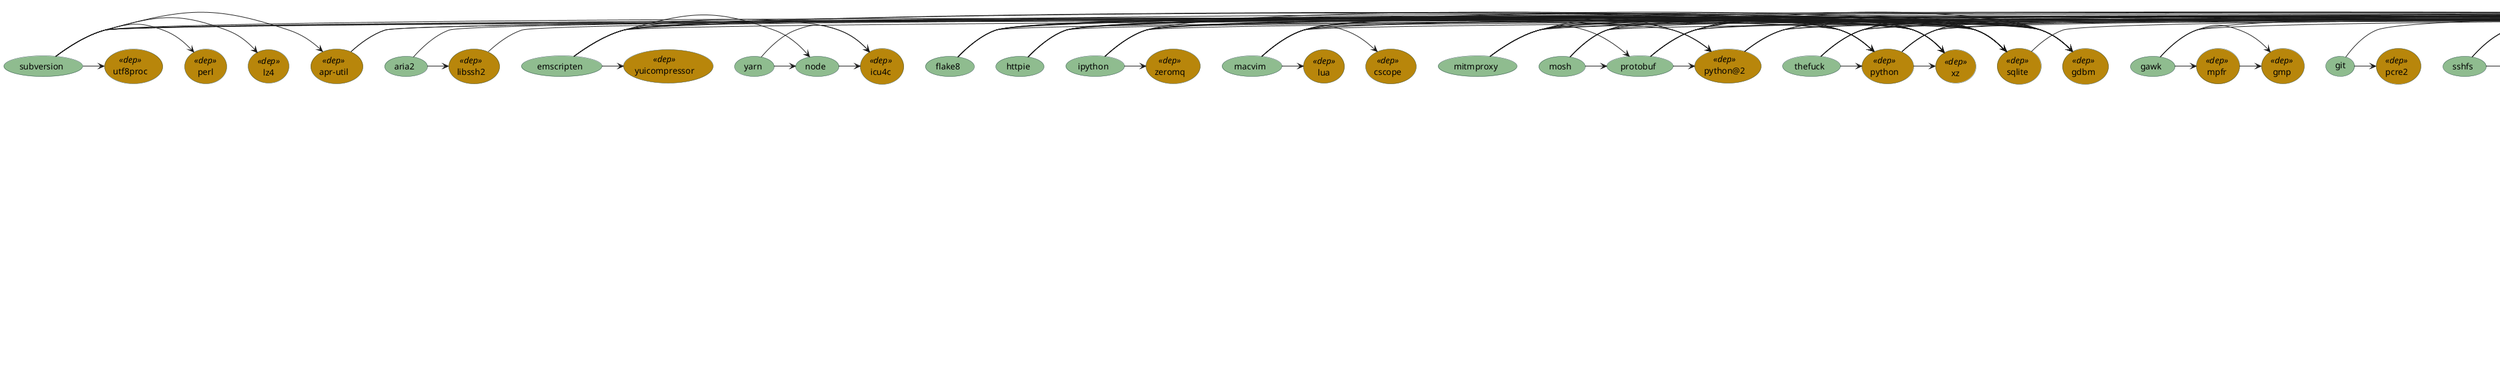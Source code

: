 @startuml homebrew
skinparam usecase {
    BorderColor DarkSlateGray
    BackgroundColor DarkSeaGreen
    BackgroundColor<< dep >> DarkGoldenRod
}
(apr) << dep >>
(apr-util) << dep >>
(apr-util)->(apr)
(apr-util)->(openssl)
(archey)
(aria2)
(aria2)->(openssl)
(aria2)->(libssh2)
(autojump)
(bash)
(bash-completion@2)
(bash-completion@2)->(bash)
(bat)
(bazaar)
(bfg)
(binaryen)
(boxes)
(c-ares) << dep >>
(clang-format)
(cmake)
(colordiff)
(colorsvn)
(cscope) << dep >>
(ctags)
(dep)
(dep)->(go)
(di)
(direnv)
(dmalloc)
(emscripten)
(emscripten)->(icu4c)
(emscripten)->(node)
(emscripten)->(gdbm)
(emscripten)->(openssl)
(emscripten)->(readline)
(emscripten)->(sqlite)
(emscripten)->(python@2)
(emscripten)->(yuicompressor)
(ethereum)
(figlet)
(file-formula)
(file-formula)->(libmagic)
(findutils)
(flake8)
(flake8)->(gdbm)
(flake8)->(openssl)
(flake8)->(readline)
(flake8)->(sqlite)
(flake8)->(xz)
(flake8)->(python)
(fontconfig) << dep >>
(fontconfig)->(libpng)
(fontconfig)->(freetype)
(freetype) << dep >>
(freetype)->(libpng)
(gawk)
(gawk)->(gettext)
(gawk)->(gmp)
(gawk)->(mpfr)
(gawk)->(readline)
(gd) << dep >>
(gd)->(libpng)
(gd)->(freetype)
(gd)->(fontconfig)
(gd)->(jpeg)
(gd)->(libtiff)
(gd)->(webp)
(gdbm) << dep >>
(gettext) << dep >>
(git)
(git)->(gettext)
(git)->(pcre2)
(git-lfs)
(glib) << dep >>
(glib)->(gettext)
(glib)->(libffi)
(glib)->(pcre)
(gmp) << dep >>
(gnu-sed)
(gnu-tar)
(go) << dep >>
(go-bindata)
(go-bindata)->(go)
(gotags)
(gradle)
(graphviz)
(graphviz)->(libtool)
(graphviz)->(libpng)
(graphviz)->(freetype)
(graphviz)->(fontconfig)
(graphviz)->(jpeg)
(graphviz)->(libtiff)
(graphviz)->(webp)
(graphviz)->(gd)
(grep)
(grep)->(pcre)
(httpie)
(httpie)->(gdbm)
(httpie)->(openssl)
(httpie)->(readline)
(httpie)->(sqlite)
(httpie)->(xz)
(httpie)->(python)
(icu4c) << dep >>
(iftop)
(ipython)
(ipython)->(gdbm)
(ipython)->(openssl)
(ipython)->(readline)
(ipython)->(sqlite)
(ipython)->(xz)
(ipython)->(python)
(ipython)->(zeromq)
(jemalloc)
(jpeg) << dep >>
(jq)
(jq)->(oniguruma)
(libev) << dep >>
(libevent) << dep >>
(libevent)->(openssl)
(libffi) << dep >>
(libidn2) << dep >>
(libidn2)->(gettext)
(libidn2)->(libunistring)
(libmagic) << dep >>
(libmemcached)
(libmemcached)->(openssl)
(libmemcached)->(libevent)
(libmemcached)->(memcached)
(libpng) << dep >>
(libsodium) << dep >>
(libssh2) << dep >>
(libssh2)->(openssl)
(libtiff) << dep >>
(libtiff)->(jpeg)
(libtool) << dep >>
(libunistring) << dep >>
(libyaml) << dep >>
(lua) << dep >>
(lz4) << dep >>
(macvim)
(macvim)->(cscope)
(macvim)->(lua)
(macvim)->(gdbm)
(macvim)->(openssl)
(macvim)->(readline)
(macvim)->(sqlite)
(macvim)->(xz)
(macvim)->(python)
(mariadb)
(mariadb)->(openssl)
(mas)
(mas)->(trash)
(maven)
(mbedtls) << dep >>
(memcached)
(memcached)->(openssl)
(memcached)->(libevent)
(mitmproxy)
(mitmproxy)->(openssl)
(mitmproxy)->(gdbm)
(mitmproxy)->(readline)
(mitmproxy)->(sqlite)
(mitmproxy)->(xz)
(mitmproxy)->(python)
(mitmproxy)->(python@2)
(mitmproxy)->(protobuf)
(mosh)
(mosh)->(gdbm)
(mosh)->(openssl)
(mosh)->(readline)
(mosh)->(sqlite)
(mosh)->(python@2)
(mosh)->(protobuf)
(mpfr) << dep >>
(mpfr)->(gmp)
(ncurses) << dep >>
(node)
(node)->(icu4c)
(oniguruma) << dep >>
(openssl) << dep >>
(p7zip)
(parallel)
(pcre) << dep >>
(pcre2) << dep >>
(perl) << dep >>
(pigz)
(protobuf)
(protobuf)->(gdbm)
(protobuf)->(openssl)
(protobuf)->(readline)
(protobuf)->(sqlite)
(protobuf)->(xz)
(protobuf)->(python)
(protobuf)->(python@2)
(proxychains-ng)
(pstree)
(pup)
(pv)
(python) << dep >>
(python)->(gdbm)
(python)->(openssl)
(python)->(readline)
(python)->(sqlite)
(python)->(xz)
(python@2) << dep >>
(python@2)->(gdbm)
(python@2)->(openssl)
(python@2)->(readline)
(python@2)->(sqlite)
(q)
(rcs)
(readline) << dep >>
(rlwrap)
(rlwrap)->(readline)
(rsync)
(ruby)
(ruby)->(libyaml)
(ruby)->(openssl)
(ruby)->(readline)
(shadowsocks-libev)
(shadowsocks-libev)->(c-ares)
(shadowsocks-libev)->(libev)
(shadowsocks-libev)->(libsodium)
(shadowsocks-libev)->(mbedtls)
(shadowsocks-libev)->(pcre)
(shellcheck)
(sqlite) << dep >>
(sqlite)->(readline)
(ssh-copy-id)
(sshfs)
(sshfs)->(gettext)
(sshfs)->(libffi)
(sshfs)->(pcre)
(sshfs)->(glib)
(sshpass)
(stunnel)
(stunnel)->(openssl)
(subversion)
(subversion)->(apr)
(subversion)->(openssl)
(subversion)->(apr-util)
(subversion)->(gettext)
(subversion)->(lz4)
(subversion)->(perl)
(subversion)->(readline)
(subversion)->(sqlite)
(subversion)->(utf8proc)
(terminal-notifier)
(thefuck)
(thefuck)->(gdbm)
(thefuck)->(openssl)
(thefuck)->(readline)
(thefuck)->(sqlite)
(thefuck)->(xz)
(thefuck)->(python)
(tomcat)
(tomcat-native)
(tomcat-native)->(apr)
(tomcat-native)->(openssl)
(tomcat-native)->(tomcat)
(trash)
(tree)
(utf8proc) << dep >>
(wabt)
(webp) << dep >>
(webp)->(jpeg)
(webp)->(libpng)
(wget)
(wget)->(gettext)
(wget)->(libunistring)
(wget)->(libidn2)
(wget)->(openssl)
(xz) << dep >>
(yarn)
(yarn)->(icu4c)
(yarn)->(node)
(yuicompressor) << dep >>
(zeromq) << dep >>
(zsh)
(zsh)->(ncurses)
@enduml
